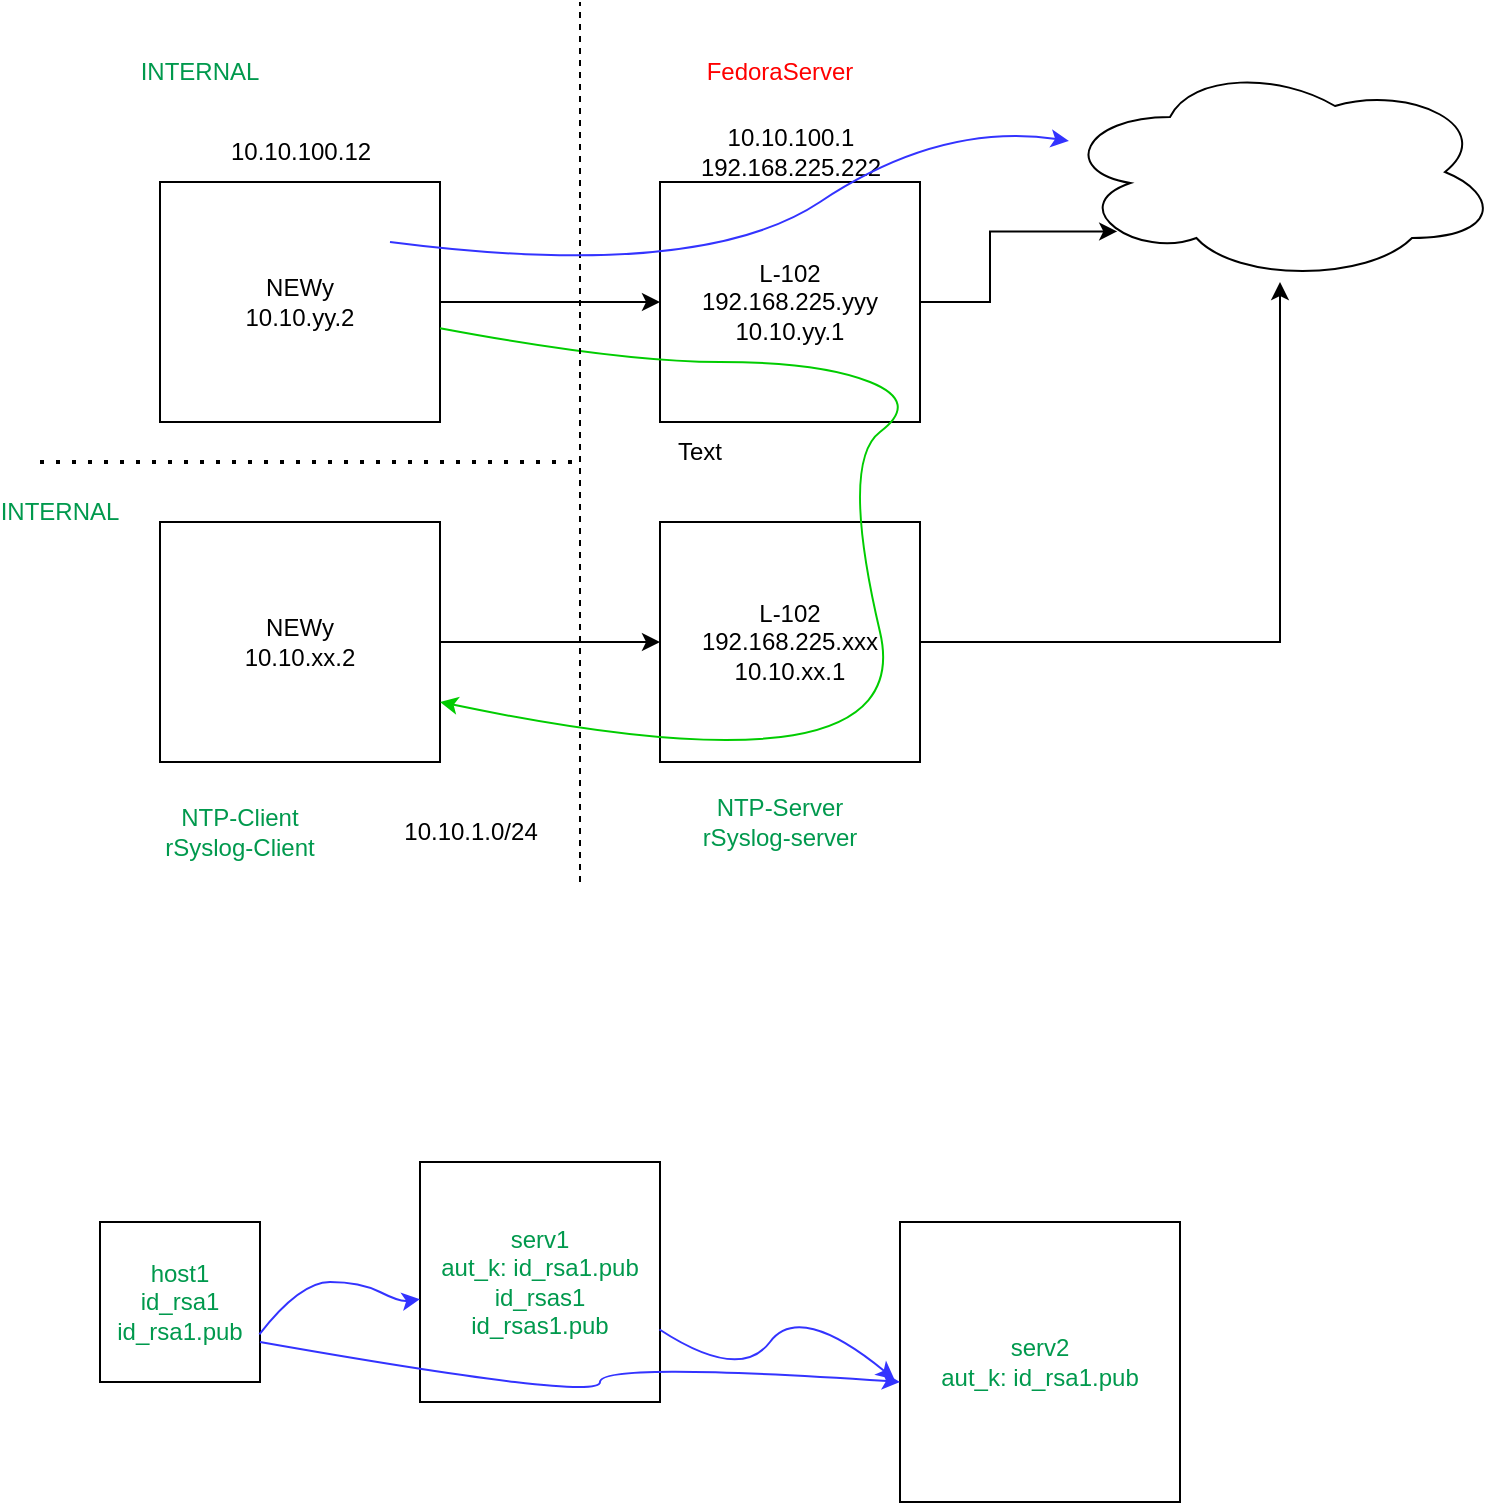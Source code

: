 <mxfile version="20.5.3" type="github">
  <diagram id="8YB1VlGZIXuOnZh9Zn4R" name="Страница 1">
    <mxGraphModel dx="812" dy="505" grid="1" gridSize="10" guides="1" tooltips="1" connect="1" arrows="1" fold="1" page="1" pageScale="1" pageWidth="827" pageHeight="1169" math="0" shadow="0">
      <root>
        <mxCell id="0" />
        <mxCell id="1" parent="0" />
        <mxCell id="Q_TUKxB_y-1EHlC8nTPu-3" style="edgeStyle=orthogonalEdgeStyle;rounded=0;orthogonalLoop=1;jettySize=auto;html=1;exitX=1;exitY=0.5;exitDx=0;exitDy=0;" edge="1" parent="1" source="Q_TUKxB_y-1EHlC8nTPu-1" target="Q_TUKxB_y-1EHlC8nTPu-2">
          <mxGeometry relative="1" as="geometry" />
        </mxCell>
        <mxCell id="Q_TUKxB_y-1EHlC8nTPu-1" value="NEWy&lt;br&gt;10.10.yy.2" style="rounded=0;whiteSpace=wrap;html=1;" vertex="1" parent="1">
          <mxGeometry x="90" y="100" width="140" height="120" as="geometry" />
        </mxCell>
        <mxCell id="Q_TUKxB_y-1EHlC8nTPu-11" style="edgeStyle=orthogonalEdgeStyle;rounded=0;orthogonalLoop=1;jettySize=auto;html=1;entryX=0.13;entryY=0.77;entryDx=0;entryDy=0;entryPerimeter=0;" edge="1" parent="1" source="Q_TUKxB_y-1EHlC8nTPu-2" target="Q_TUKxB_y-1EHlC8nTPu-4">
          <mxGeometry relative="1" as="geometry" />
        </mxCell>
        <mxCell id="Q_TUKxB_y-1EHlC8nTPu-2" value="L-102&lt;br&gt;192.168.225.yyy&lt;br&gt;10.10.yy.1" style="rounded=0;whiteSpace=wrap;html=1;" vertex="1" parent="1">
          <mxGeometry x="340" y="100" width="130" height="120" as="geometry" />
        </mxCell>
        <mxCell id="Q_TUKxB_y-1EHlC8nTPu-4" value="" style="ellipse;shape=cloud;whiteSpace=wrap;html=1;" vertex="1" parent="1">
          <mxGeometry x="540" y="40" width="220" height="110" as="geometry" />
        </mxCell>
        <mxCell id="Q_TUKxB_y-1EHlC8nTPu-7" style="edgeStyle=orthogonalEdgeStyle;rounded=0;orthogonalLoop=1;jettySize=auto;html=1;exitX=1;exitY=0.5;exitDx=0;exitDy=0;" edge="1" source="Q_TUKxB_y-1EHlC8nTPu-8" target="Q_TUKxB_y-1EHlC8nTPu-9" parent="1">
          <mxGeometry relative="1" as="geometry" />
        </mxCell>
        <mxCell id="Q_TUKxB_y-1EHlC8nTPu-8" value="NEWy&lt;br&gt;10.10.xx.2" style="rounded=0;whiteSpace=wrap;html=1;" vertex="1" parent="1">
          <mxGeometry x="90" y="270" width="140" height="120" as="geometry" />
        </mxCell>
        <mxCell id="Q_TUKxB_y-1EHlC8nTPu-12" style="edgeStyle=orthogonalEdgeStyle;rounded=0;orthogonalLoop=1;jettySize=auto;html=1;" edge="1" parent="1" source="Q_TUKxB_y-1EHlC8nTPu-9" target="Q_TUKxB_y-1EHlC8nTPu-4">
          <mxGeometry relative="1" as="geometry" />
        </mxCell>
        <mxCell id="Q_TUKxB_y-1EHlC8nTPu-9" value="L-102&lt;br&gt;192.168.225.xxx&lt;br&gt;10.10.xx.1" style="rounded=0;whiteSpace=wrap;html=1;" vertex="1" parent="1">
          <mxGeometry x="340" y="270" width="130" height="120" as="geometry" />
        </mxCell>
        <mxCell id="Q_TUKxB_y-1EHlC8nTPu-13" value="" style="curved=1;endArrow=classic;html=1;rounded=0;entryX=1;entryY=0.75;entryDx=0;entryDy=0;endFill=1;strokeColor=#00CC00;" edge="1" parent="1" source="Q_TUKxB_y-1EHlC8nTPu-1" target="Q_TUKxB_y-1EHlC8nTPu-8">
          <mxGeometry width="50" height="50" relative="1" as="geometry">
            <mxPoint x="590" y="390" as="sourcePoint" />
            <mxPoint x="640" y="340" as="targetPoint" />
            <Array as="points">
              <mxPoint x="320" y="190" />
              <mxPoint x="420" y="190" />
              <mxPoint x="470" y="210" />
              <mxPoint x="430" y="240" />
              <mxPoint x="470" y="410" />
            </Array>
          </mxGeometry>
        </mxCell>
        <mxCell id="Q_TUKxB_y-1EHlC8nTPu-14" value="10.10.100.12" style="text;html=1;align=center;verticalAlign=middle;resizable=0;points=[];autosize=1;strokeColor=none;fillColor=none;" vertex="1" parent="1">
          <mxGeometry x="115" y="70" width="90" height="30" as="geometry" />
        </mxCell>
        <mxCell id="Q_TUKxB_y-1EHlC8nTPu-15" value="10.10.100.1&lt;br&gt;192.168.225.222" style="text;html=1;align=center;verticalAlign=middle;resizable=0;points=[];autosize=1;strokeColor=none;fillColor=none;" vertex="1" parent="1">
          <mxGeometry x="350" y="65" width="110" height="40" as="geometry" />
        </mxCell>
        <mxCell id="Q_TUKxB_y-1EHlC8nTPu-16" value="" style="endArrow=none;dashed=1;html=1;rounded=0;" edge="1" parent="1">
          <mxGeometry width="50" height="50" relative="1" as="geometry">
            <mxPoint x="300" y="450" as="sourcePoint" />
            <mxPoint x="300" y="10" as="targetPoint" />
          </mxGeometry>
        </mxCell>
        <mxCell id="Q_TUKxB_y-1EHlC8nTPu-17" value="" style="endArrow=none;dashed=1;html=1;dashPattern=1 3;strokeWidth=2;rounded=0;" edge="1" parent="1">
          <mxGeometry width="50" height="50" relative="1" as="geometry">
            <mxPoint x="30" y="240" as="sourcePoint" />
            <mxPoint x="300" y="240" as="targetPoint" />
          </mxGeometry>
        </mxCell>
        <mxCell id="Q_TUKxB_y-1EHlC8nTPu-20" value="" style="curved=1;endArrow=classic;html=1;rounded=0;strokeColor=#3333FF;" edge="1" parent="1" target="Q_TUKxB_y-1EHlC8nTPu-4">
          <mxGeometry width="50" height="50" relative="1" as="geometry">
            <mxPoint x="205" y="130" as="sourcePoint" />
            <mxPoint x="255" y="80" as="targetPoint" />
            <Array as="points">
              <mxPoint x="360" y="150" />
              <mxPoint x="480" y="70" />
            </Array>
          </mxGeometry>
        </mxCell>
        <mxCell id="Q_TUKxB_y-1EHlC8nTPu-21" value="10.10.1.0/24" style="text;html=1;align=center;verticalAlign=middle;resizable=0;points=[];autosize=1;strokeColor=none;fillColor=none;" vertex="1" parent="1">
          <mxGeometry x="200" y="410" width="90" height="30" as="geometry" />
        </mxCell>
        <mxCell id="Q_TUKxB_y-1EHlC8nTPu-22" value="Text" style="text;html=1;strokeColor=none;fillColor=none;align=center;verticalAlign=middle;whiteSpace=wrap;rounded=0;" vertex="1" parent="1">
          <mxGeometry x="330" y="220" width="60" height="30" as="geometry" />
        </mxCell>
        <mxCell id="Q_TUKxB_y-1EHlC8nTPu-23" value="&lt;font color=&quot;#00994d&quot;&gt;INTERNAL&lt;/font&gt;" style="text;html=1;strokeColor=none;fillColor=none;align=center;verticalAlign=middle;whiteSpace=wrap;rounded=0;" vertex="1" parent="1">
          <mxGeometry x="80" y="30" width="60" height="30" as="geometry" />
        </mxCell>
        <mxCell id="Q_TUKxB_y-1EHlC8nTPu-24" value="&lt;font color=&quot;#ff0000&quot;&gt;FedoraServer&lt;/font&gt;" style="text;html=1;strokeColor=none;fillColor=none;align=center;verticalAlign=middle;whiteSpace=wrap;rounded=0;" vertex="1" parent="1">
          <mxGeometry x="370" y="30" width="60" height="30" as="geometry" />
        </mxCell>
        <mxCell id="Q_TUKxB_y-1EHlC8nTPu-25" value="&lt;font color=&quot;#00994d&quot;&gt;INTERNAL&lt;/font&gt;" style="text;html=1;strokeColor=none;fillColor=none;align=center;verticalAlign=middle;whiteSpace=wrap;rounded=0;" vertex="1" parent="1">
          <mxGeometry x="10" y="250" width="60" height="30" as="geometry" />
        </mxCell>
        <mxCell id="Q_TUKxB_y-1EHlC8nTPu-26" value="NTP-Server&lt;br&gt;rSyslog-server" style="text;html=1;strokeColor=none;fillColor=none;align=center;verticalAlign=middle;whiteSpace=wrap;rounded=0;fontColor=#00994D;" vertex="1" parent="1">
          <mxGeometry x="340" y="400" width="120" height="40" as="geometry" />
        </mxCell>
        <mxCell id="Q_TUKxB_y-1EHlC8nTPu-27" value="NTP-Client&lt;br&gt;rSyslog-Client" style="text;html=1;strokeColor=none;fillColor=none;align=center;verticalAlign=middle;whiteSpace=wrap;rounded=0;fontColor=#00994D;" vertex="1" parent="1">
          <mxGeometry x="70" y="400" width="120" height="50" as="geometry" />
        </mxCell>
        <mxCell id="Q_TUKxB_y-1EHlC8nTPu-28" value="host1&lt;br&gt;id_rsa1&lt;br&gt;id_rsa1.pub" style="whiteSpace=wrap;html=1;aspect=fixed;fontColor=#00994D;" vertex="1" parent="1">
          <mxGeometry x="60" y="620" width="80" height="80" as="geometry" />
        </mxCell>
        <mxCell id="Q_TUKxB_y-1EHlC8nTPu-29" value="serv1&lt;br&gt;aut_k: id_rsa1.pub&lt;br&gt;id_rsas1&lt;br&gt;id_rsas1.pub" style="whiteSpace=wrap;html=1;aspect=fixed;fontColor=#00994D;" vertex="1" parent="1">
          <mxGeometry x="220" y="590" width="120" height="120" as="geometry" />
        </mxCell>
        <mxCell id="Q_TUKxB_y-1EHlC8nTPu-30" value="serv2&lt;br&gt;aut_k: id_rsa1.pub" style="whiteSpace=wrap;html=1;aspect=fixed;fontColor=#00994D;" vertex="1" parent="1">
          <mxGeometry x="460" y="620" width="140" height="140" as="geometry" />
        </mxCell>
        <mxCell id="Q_TUKxB_y-1EHlC8nTPu-31" value="" style="curved=1;endArrow=classic;html=1;rounded=0;strokeColor=#3333FF;fontColor=#00994D;exitX=0.996;exitY=0.702;exitDx=0;exitDy=0;exitPerimeter=0;" edge="1" parent="1" source="Q_TUKxB_y-1EHlC8nTPu-28" target="Q_TUKxB_y-1EHlC8nTPu-29">
          <mxGeometry width="50" height="50" relative="1" as="geometry">
            <mxPoint x="150" y="680" as="sourcePoint" />
            <mxPoint x="170" y="700" as="targetPoint" />
            <Array as="points">
              <mxPoint x="160" y="650" />
              <mxPoint x="190" y="650" />
              <mxPoint x="210" y="660" />
            </Array>
          </mxGeometry>
        </mxCell>
        <mxCell id="Q_TUKxB_y-1EHlC8nTPu-37" value="" style="curved=1;endArrow=classic;html=1;rounded=0;strokeColor=#3333FF;fontColor=#00994D;entryX=-0.02;entryY=0.562;entryDx=0;entryDy=0;entryPerimeter=0;exitX=0.998;exitY=0.698;exitDx=0;exitDy=0;exitPerimeter=0;" edge="1" parent="1" source="Q_TUKxB_y-1EHlC8nTPu-29" target="Q_TUKxB_y-1EHlC8nTPu-30">
          <mxGeometry width="50" height="50" relative="1" as="geometry">
            <mxPoint x="330" y="720" as="sourcePoint" />
            <mxPoint x="380" y="670" as="targetPoint" />
            <Array as="points">
              <mxPoint x="380" y="700" />
              <mxPoint x="410" y="660" />
            </Array>
          </mxGeometry>
        </mxCell>
        <mxCell id="Q_TUKxB_y-1EHlC8nTPu-38" value="" style="curved=1;endArrow=classic;html=1;rounded=0;strokeColor=#3333FF;fontColor=#00994D;exitX=1;exitY=0.75;exitDx=0;exitDy=0;entryX=0;entryY=0.571;entryDx=0;entryDy=0;entryPerimeter=0;" edge="1" parent="1" source="Q_TUKxB_y-1EHlC8nTPu-28" target="Q_TUKxB_y-1EHlC8nTPu-30">
          <mxGeometry width="50" height="50" relative="1" as="geometry">
            <mxPoint x="330" y="720" as="sourcePoint" />
            <mxPoint x="380" y="670" as="targetPoint" />
            <Array as="points">
              <mxPoint x="310" y="710" />
              <mxPoint x="310" y="690" />
            </Array>
          </mxGeometry>
        </mxCell>
      </root>
    </mxGraphModel>
  </diagram>
</mxfile>
